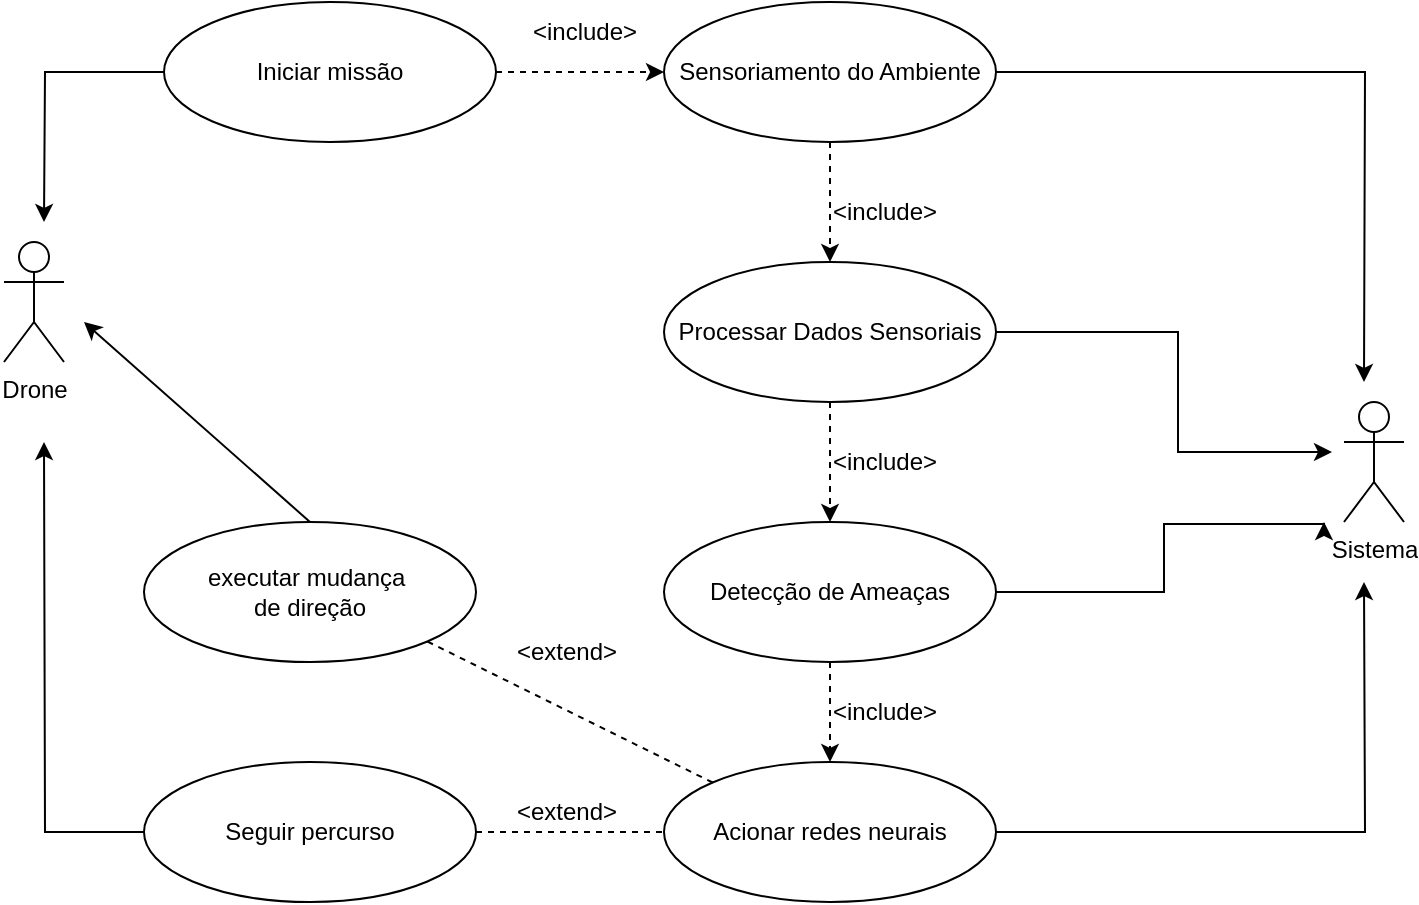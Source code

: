 <mxfile version="26.2.9">
  <diagram name="Página-1" id="IhBa4vn85k0SDzuZFUnU">
    <mxGraphModel grid="1" page="1" gridSize="10" guides="1" tooltips="1" connect="1" arrows="1" fold="1" pageScale="2" pageWidth="827" pageHeight="1169" math="0" shadow="0">
      <root>
        <mxCell id="0" />
        <mxCell id="1" parent="0" />
        <mxCell id="RHn67E0pxUQU-vQDjA1L-1" value="Drone" style="shape=umlActor;verticalLabelPosition=bottom;verticalAlign=top;html=1;outlineConnect=0;" vertex="1" parent="1">
          <mxGeometry x="120" y="210" width="30" height="60" as="geometry" />
        </mxCell>
        <mxCell id="RHn67E0pxUQU-vQDjA1L-2" value="Sistema" style="shape=umlActor;verticalLabelPosition=bottom;verticalAlign=top;html=1;outlineConnect=0;" vertex="1" parent="1">
          <mxGeometry x="790" y="290" width="30" height="60" as="geometry" />
        </mxCell>
        <mxCell id="RHn67E0pxUQU-vQDjA1L-10" style="edgeStyle=orthogonalEdgeStyle;rounded=0;orthogonalLoop=1;jettySize=auto;html=1;exitX=1;exitY=0.5;exitDx=0;exitDy=0;entryX=0;entryY=0.5;entryDx=0;entryDy=0;dashed=1;" edge="1" parent="1" source="RHn67E0pxUQU-vQDjA1L-3" target="RHn67E0pxUQU-vQDjA1L-4">
          <mxGeometry relative="1" as="geometry" />
        </mxCell>
        <mxCell id="RHn67E0pxUQU-vQDjA1L-14" style="edgeStyle=orthogonalEdgeStyle;rounded=0;orthogonalLoop=1;jettySize=auto;html=1;exitX=0;exitY=0.5;exitDx=0;exitDy=0;" edge="1" parent="1" source="RHn67E0pxUQU-vQDjA1L-3">
          <mxGeometry relative="1" as="geometry">
            <mxPoint x="140" y="200" as="targetPoint" />
          </mxGeometry>
        </mxCell>
        <mxCell id="RHn67E0pxUQU-vQDjA1L-3" value="Iniciar missão" style="ellipse;whiteSpace=wrap;html=1;" vertex="1" parent="1">
          <mxGeometry x="200" y="90" width="166" height="70" as="geometry" />
        </mxCell>
        <mxCell id="RHn67E0pxUQU-vQDjA1L-11" style="edgeStyle=orthogonalEdgeStyle;rounded=0;orthogonalLoop=1;jettySize=auto;html=1;exitX=0.5;exitY=1;exitDx=0;exitDy=0;entryX=0.5;entryY=0;entryDx=0;entryDy=0;dashed=1;" edge="1" parent="1" source="RHn67E0pxUQU-vQDjA1L-4" target="RHn67E0pxUQU-vQDjA1L-6">
          <mxGeometry relative="1" as="geometry" />
        </mxCell>
        <mxCell id="RHn67E0pxUQU-vQDjA1L-17" style="edgeStyle=orthogonalEdgeStyle;rounded=0;orthogonalLoop=1;jettySize=auto;html=1;exitX=1;exitY=0.5;exitDx=0;exitDy=0;" edge="1" parent="1" source="RHn67E0pxUQU-vQDjA1L-4">
          <mxGeometry relative="1" as="geometry">
            <mxPoint x="800" y="280" as="targetPoint" />
          </mxGeometry>
        </mxCell>
        <mxCell id="RHn67E0pxUQU-vQDjA1L-4" value="Sensoriamento do Ambiente" style="ellipse;whiteSpace=wrap;html=1;" vertex="1" parent="1">
          <mxGeometry x="450" y="90" width="166" height="70" as="geometry" />
        </mxCell>
        <mxCell id="RHn67E0pxUQU-vQDjA1L-5" value="executar mudança&amp;nbsp;&lt;div&gt;de direção&lt;/div&gt;" style="ellipse;whiteSpace=wrap;html=1;" vertex="1" parent="1">
          <mxGeometry x="190" y="350" width="166" height="70" as="geometry" />
        </mxCell>
        <mxCell id="RHn67E0pxUQU-vQDjA1L-12" style="edgeStyle=orthogonalEdgeStyle;rounded=0;orthogonalLoop=1;jettySize=auto;html=1;exitX=0.5;exitY=1;exitDx=0;exitDy=0;entryX=0.5;entryY=0;entryDx=0;entryDy=0;dashed=1;" edge="1" parent="1" source="RHn67E0pxUQU-vQDjA1L-6" target="RHn67E0pxUQU-vQDjA1L-7">
          <mxGeometry relative="1" as="geometry" />
        </mxCell>
        <mxCell id="RHn67E0pxUQU-vQDjA1L-18" style="edgeStyle=orthogonalEdgeStyle;rounded=0;orthogonalLoop=1;jettySize=auto;html=1;exitX=1;exitY=0.5;exitDx=0;exitDy=0;" edge="1" parent="1" source="RHn67E0pxUQU-vQDjA1L-6">
          <mxGeometry relative="1" as="geometry">
            <mxPoint x="784" y="315" as="targetPoint" />
            <mxPoint x="630" y="290" as="sourcePoint" />
            <Array as="points">
              <mxPoint x="707" y="255" />
              <mxPoint x="707" y="315" />
            </Array>
          </mxGeometry>
        </mxCell>
        <mxCell id="RHn67E0pxUQU-vQDjA1L-6" value="Processar Dados Sensoriais" style="ellipse;whiteSpace=wrap;html=1;" vertex="1" parent="1">
          <mxGeometry x="450" y="220" width="166" height="70" as="geometry" />
        </mxCell>
        <mxCell id="RHn67E0pxUQU-vQDjA1L-13" style="edgeStyle=orthogonalEdgeStyle;rounded=0;orthogonalLoop=1;jettySize=auto;html=1;exitX=0.5;exitY=1;exitDx=0;exitDy=0;entryX=0.5;entryY=0;entryDx=0;entryDy=0;dashed=1;" edge="1" parent="1" source="RHn67E0pxUQU-vQDjA1L-7" target="RHn67E0pxUQU-vQDjA1L-9">
          <mxGeometry relative="1" as="geometry" />
        </mxCell>
        <mxCell id="RHn67E0pxUQU-vQDjA1L-19" style="edgeStyle=orthogonalEdgeStyle;rounded=0;orthogonalLoop=1;jettySize=auto;html=1;exitX=1;exitY=0.5;exitDx=0;exitDy=0;" edge="1" parent="1" source="RHn67E0pxUQU-vQDjA1L-7">
          <mxGeometry relative="1" as="geometry">
            <mxPoint x="780" y="350" as="targetPoint" />
            <Array as="points">
              <mxPoint x="700" y="385" />
              <mxPoint x="700" y="351" />
            </Array>
          </mxGeometry>
        </mxCell>
        <mxCell id="RHn67E0pxUQU-vQDjA1L-7" value="Detecção de Ameaças" style="ellipse;whiteSpace=wrap;html=1;" vertex="1" parent="1">
          <mxGeometry x="450" y="350" width="166" height="70" as="geometry" />
        </mxCell>
        <mxCell id="RHn67E0pxUQU-vQDjA1L-25" style="edgeStyle=orthogonalEdgeStyle;rounded=0;orthogonalLoop=1;jettySize=auto;html=1;exitX=0;exitY=0.5;exitDx=0;exitDy=0;" edge="1" parent="1" source="RHn67E0pxUQU-vQDjA1L-8">
          <mxGeometry relative="1" as="geometry">
            <mxPoint x="140" y="310" as="targetPoint" />
          </mxGeometry>
        </mxCell>
        <mxCell id="RHn67E0pxUQU-vQDjA1L-8" value="Seguir percurso" style="ellipse;whiteSpace=wrap;html=1;" vertex="1" parent="1">
          <mxGeometry x="190" y="470" width="166" height="70" as="geometry" />
        </mxCell>
        <mxCell id="RHn67E0pxUQU-vQDjA1L-20" style="edgeStyle=orthogonalEdgeStyle;rounded=0;orthogonalLoop=1;jettySize=auto;html=1;exitX=1;exitY=0.5;exitDx=0;exitDy=0;" edge="1" parent="1" source="RHn67E0pxUQU-vQDjA1L-9">
          <mxGeometry relative="1" as="geometry">
            <mxPoint x="800" y="380" as="targetPoint" />
          </mxGeometry>
        </mxCell>
        <mxCell id="RHn67E0pxUQU-vQDjA1L-9" value="Acionar redes neurais" style="ellipse;whiteSpace=wrap;html=1;" vertex="1" parent="1">
          <mxGeometry x="450" y="470" width="166" height="70" as="geometry" />
        </mxCell>
        <mxCell id="RHn67E0pxUQU-vQDjA1L-21" value="" style="endArrow=none;dashed=1;html=1;rounded=0;entryX=1;entryY=1;entryDx=0;entryDy=0;exitX=0;exitY=0;exitDx=0;exitDy=0;" edge="1" parent="1" source="RHn67E0pxUQU-vQDjA1L-9" target="RHn67E0pxUQU-vQDjA1L-5">
          <mxGeometry width="50" height="50" relative="1" as="geometry">
            <mxPoint x="400" y="480" as="sourcePoint" />
            <mxPoint x="450" y="430" as="targetPoint" />
          </mxGeometry>
        </mxCell>
        <mxCell id="RHn67E0pxUQU-vQDjA1L-22" value="" style="endArrow=none;dashed=1;html=1;rounded=0;entryX=0;entryY=0.5;entryDx=0;entryDy=0;exitX=1;exitY=0.5;exitDx=0;exitDy=0;" edge="1" parent="1" source="RHn67E0pxUQU-vQDjA1L-8" target="RHn67E0pxUQU-vQDjA1L-9">
          <mxGeometry width="50" height="50" relative="1" as="geometry">
            <mxPoint x="100" y="490" as="sourcePoint" />
            <mxPoint x="150" y="440" as="targetPoint" />
          </mxGeometry>
        </mxCell>
        <mxCell id="RHn67E0pxUQU-vQDjA1L-24" value="" style="endArrow=classic;html=1;rounded=0;exitX=0.5;exitY=0;exitDx=0;exitDy=0;" edge="1" parent="1" source="RHn67E0pxUQU-vQDjA1L-5">
          <mxGeometry width="50" height="50" relative="1" as="geometry">
            <mxPoint x="270" y="310" as="sourcePoint" />
            <mxPoint x="160" y="250" as="targetPoint" />
          </mxGeometry>
        </mxCell>
        <mxCell id="RHn67E0pxUQU-vQDjA1L-26" value="&amp;lt;include&amp;gt;" style="text;html=1;align=center;verticalAlign=middle;resizable=0;points=[];autosize=1;strokeColor=none;fillColor=none;" vertex="1" parent="1">
          <mxGeometry x="370" y="90" width="80" height="30" as="geometry" />
        </mxCell>
        <mxCell id="RHn67E0pxUQU-vQDjA1L-27" value="&amp;lt;extend&amp;gt;" style="text;html=1;align=center;verticalAlign=middle;resizable=0;points=[];autosize=1;strokeColor=none;fillColor=none;" vertex="1" parent="1">
          <mxGeometry x="366" y="400" width="70" height="30" as="geometry" />
        </mxCell>
        <mxCell id="RHn67E0pxUQU-vQDjA1L-28" value="&amp;lt;extend&amp;gt;" style="text;html=1;align=center;verticalAlign=middle;resizable=0;points=[];autosize=1;strokeColor=none;fillColor=none;" vertex="1" parent="1">
          <mxGeometry x="366" y="480" width="70" height="30" as="geometry" />
        </mxCell>
        <mxCell id="RHn67E0pxUQU-vQDjA1L-29" value="&amp;lt;include&amp;gt;" style="text;html=1;align=center;verticalAlign=middle;resizable=0;points=[];autosize=1;strokeColor=none;fillColor=none;" vertex="1" parent="1">
          <mxGeometry x="520" y="180" width="80" height="30" as="geometry" />
        </mxCell>
        <mxCell id="RHn67E0pxUQU-vQDjA1L-30" value="&amp;lt;include&amp;gt;" style="text;html=1;align=center;verticalAlign=middle;resizable=0;points=[];autosize=1;strokeColor=none;fillColor=none;" vertex="1" parent="1">
          <mxGeometry x="520" y="305" width="80" height="30" as="geometry" />
        </mxCell>
        <mxCell id="RHn67E0pxUQU-vQDjA1L-31" value="&amp;lt;include&amp;gt;" style="text;html=1;align=center;verticalAlign=middle;resizable=0;points=[];autosize=1;strokeColor=none;fillColor=none;" vertex="1" parent="1">
          <mxGeometry x="520" y="430" width="80" height="30" as="geometry" />
        </mxCell>
      </root>
    </mxGraphModel>
  </diagram>
</mxfile>
